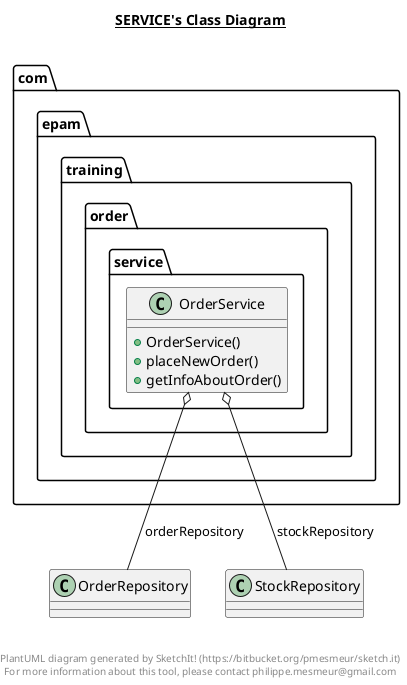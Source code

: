 @startuml

title __SERVICE's Class Diagram__\n

  package com.epam.training.order {
    package com.epam.training.order.service {
      class OrderService {
          + OrderService()
          + placeNewOrder()
          + getInfoAboutOrder()
      }
    }
  }
  

  OrderService o-- OrderRepository : orderRepository
  OrderService o-- StockRepository : stockRepository


right footer


PlantUML diagram generated by SketchIt! (https://bitbucket.org/pmesmeur/sketch.it)
For more information about this tool, please contact philippe.mesmeur@gmail.com
endfooter

@enduml
